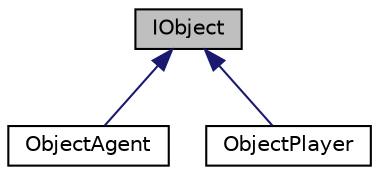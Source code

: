 digraph "IObject"
{
  edge [fontname="Helvetica",fontsize="10",labelfontname="Helvetica",labelfontsize="10"];
  node [fontname="Helvetica",fontsize="10",shape=record];
  Node1 [label="IObject",height=0.2,width=0.4,color="black", fillcolor="grey75", style="filled", fontcolor="black"];
  Node1 -> Node2 [dir="back",color="midnightblue",fontsize="10",style="solid",fontname="Helvetica"];
  Node2 [label="ObjectAgent",height=0.2,width=0.4,color="black", fillcolor="white", style="filled",URL="$class_object_agent.html",tooltip="Class implementing agent object. "];
  Node1 -> Node3 [dir="back",color="midnightblue",fontsize="10",style="solid",fontname="Helvetica"];
  Node3 [label="ObjectPlayer",height=0.2,width=0.4,color="black", fillcolor="white", style="filled",URL="$class_object_player.html",tooltip="Player Object. "];
}

